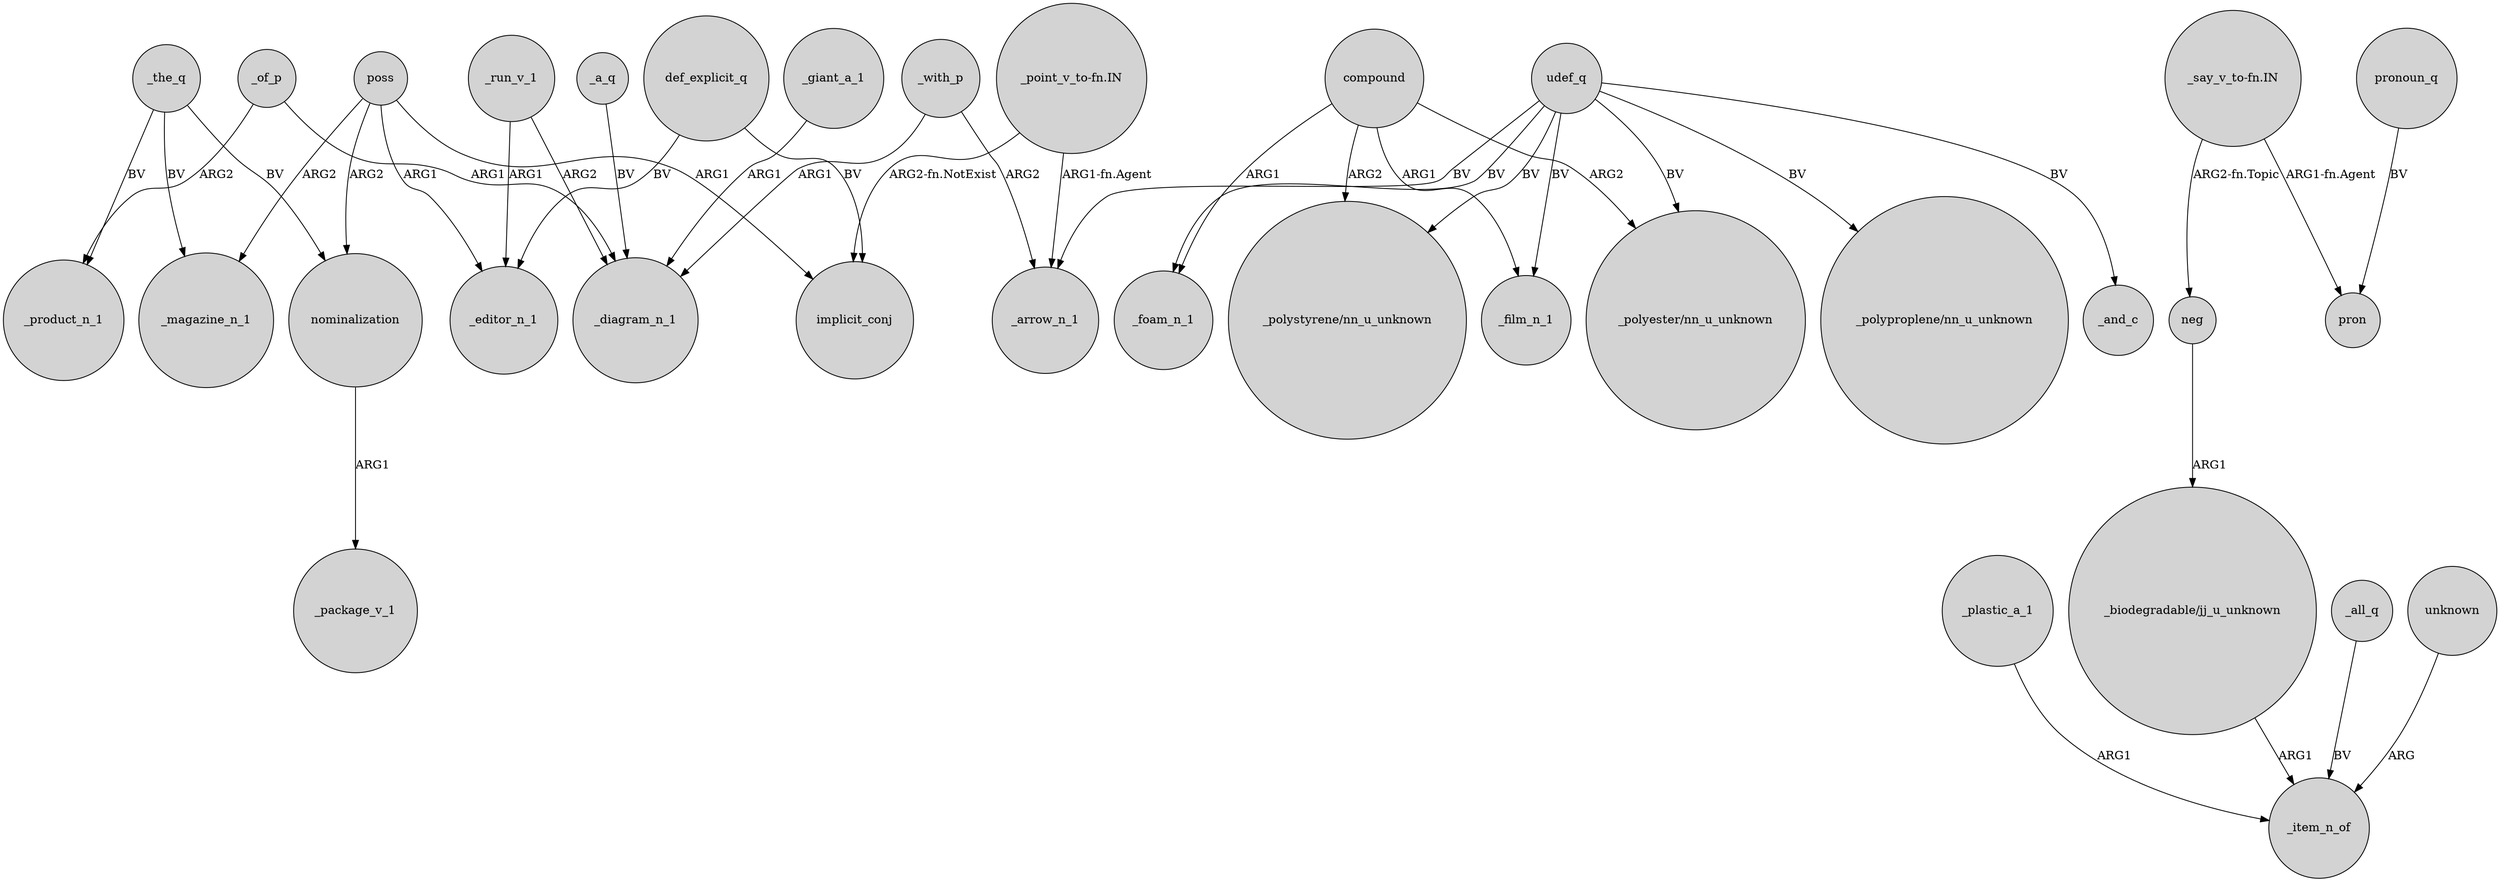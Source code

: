 digraph {
	node [shape=circle style=filled]
	poss -> _magazine_n_1 [label=ARG2]
	compound -> _foam_n_1 [label=ARG1]
	_run_v_1 -> _editor_n_1 [label=ARG1]
	udef_q -> "_polyester/nn_u_unknown" [label=BV]
	_with_p -> _diagram_n_1 [label=ARG1]
	_plastic_a_1 -> _item_n_of [label=ARG1]
	_the_q -> _magazine_n_1 [label=BV]
	def_explicit_q -> implicit_conj [label=BV]
	poss -> nominalization [label=ARG2]
	_run_v_1 -> _diagram_n_1 [label=ARG2]
	_a_q -> _diagram_n_1 [label=BV]
	compound -> _film_n_1 [label=ARG1]
	compound -> "_polyester/nn_u_unknown" [label=ARG2]
	"_biodegradable/jj_u_unknown" -> _item_n_of [label=ARG1]
	"_point_v_to-fn.IN" -> implicit_conj [label="ARG2-fn.NotExist"]
	compound -> "_polystyrene/nn_u_unknown" [label=ARG2]
	pronoun_q -> pron [label=BV]
	nominalization -> _package_v_1 [label=ARG1]
	udef_q -> _foam_n_1 [label=BV]
	udef_q -> _film_n_1 [label=BV]
	_of_p -> _diagram_n_1 [label=ARG1]
	poss -> _editor_n_1 [label=ARG1]
	_of_p -> _product_n_1 [label=ARG2]
	udef_q -> _arrow_n_1 [label=BV]
	"_say_v_to-fn.IN" -> pron [label="ARG1-fn.Agent"]
	_the_q -> _product_n_1 [label=BV]
	neg -> "_biodegradable/jj_u_unknown" [label=ARG1]
	_giant_a_1 -> _diagram_n_1 [label=ARG1]
	_all_q -> _item_n_of [label=BV]
	"_say_v_to-fn.IN" -> neg [label="ARG2-fn.Topic"]
	udef_q -> "_polyproplene/nn_u_unknown" [label=BV]
	udef_q -> "_polystyrene/nn_u_unknown" [label=BV]
	poss -> implicit_conj [label=ARG1]
	_with_p -> _arrow_n_1 [label=ARG2]
	udef_q -> _and_c [label=BV]
	unknown -> _item_n_of [label=ARG]
	"_point_v_to-fn.IN" -> _arrow_n_1 [label="ARG1-fn.Agent"]
	def_explicit_q -> _editor_n_1 [label=BV]
	_the_q -> nominalization [label=BV]
}
